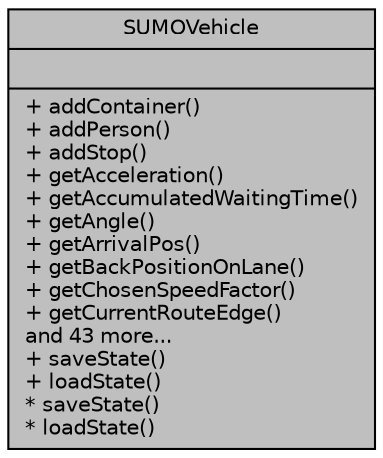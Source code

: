 digraph "SUMOVehicle"
{
  edge [fontname="Helvetica",fontsize="10",labelfontname="Helvetica",labelfontsize="10"];
  node [fontname="Helvetica",fontsize="10",shape=record];
  Node6 [label="{SUMOVehicle\n||+ addContainer()\l+ addPerson()\l+ addStop()\l+ getAcceleration()\l+ getAccumulatedWaitingTime()\l+ getAngle()\l+ getArrivalPos()\l+ getBackPositionOnLane()\l+ getChosenSpeedFactor()\l+ getCurrentRouteEdge()\land 43 more...\l+ saveState()\l+ loadState()\l* saveState()\l* loadState()\l}",height=0.2,width=0.4,color="black", fillcolor="grey75", style="filled", fontcolor="black"];
}
